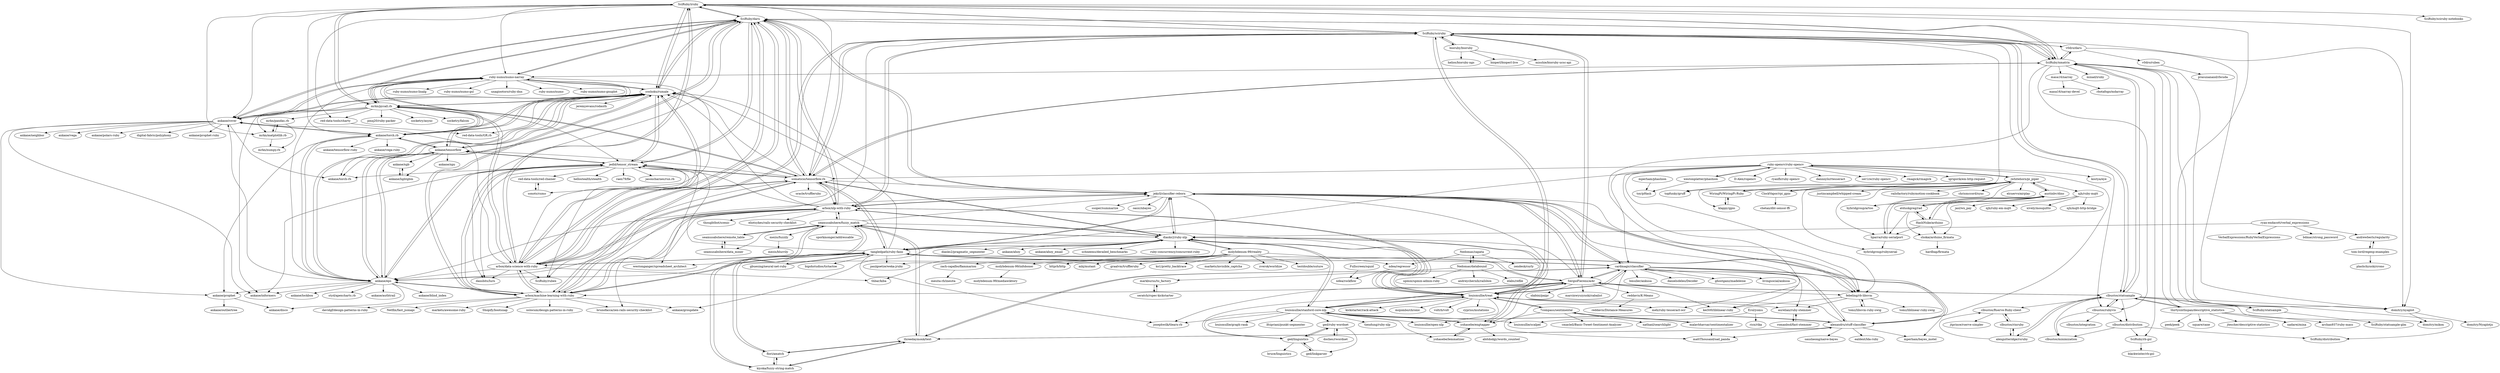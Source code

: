 digraph G {
"SciRuby/iruby" -> "SciRuby/daru"
"SciRuby/iruby" -> "SciRuby/sciruby"
"SciRuby/iruby" -> "SciRuby/nmatrix"
"SciRuby/iruby" -> "SciRuby/sciruby-notebooks"
"SciRuby/iruby" -> "yoshoku/rumale"
"SciRuby/iruby" -> "ruby-numo/numo-narray"
"SciRuby/iruby" -> "mrkn/pycall.rb"
"SciRuby/iruby" -> "ankane/rover"
"SciRuby/iruby" -> "domitry/nyaplot"
"SciRuby/iruby" -> "arbox/data-science-with-ruby"
"SciRuby/iruby" -> "SciRuby/statsample"
"SciRuby/iruby" -> "ankane/torch.rb"
"SciRuby/iruby" -> "red-data-tools/charty"
"SciRuby/iruby" -> "somaticio/tensorflow.rb"
"SciRuby/iruby" -> "mrkn/matplotlib.rb"
"somaticio/tensorflow.rb" -> "jedld/tensor_stream"
"somaticio/tensorflow.rb" -> "arbox/nlp-with-ruby"
"somaticio/tensorflow.rb" -> "arbox/machine-learning-with-ruby"
"somaticio/tensorflow.rb" -> "tangledpath/ruby-fann"
"somaticio/tensorflow.rb" -> "SciRuby/daru"
"somaticio/tensorflow.rb" -> "yoshoku/rumale"
"somaticio/tensorflow.rb" -> "diasks2/ruby-nlp"
"somaticio/tensorflow.rb" -> "arbox/data-science-with-ruby"
"somaticio/tensorflow.rb" -> "SciRuby/sciruby"
"somaticio/tensorflow.rb" -> "mrkn/pycall.rb"
"somaticio/tensorflow.rb" -> "SciRuby/nmatrix"
"somaticio/tensorflow.rb" -> "ankane/tensorflow"
"somaticio/tensorflow.rb" -> "jekyll/classifier-reborn"
"somaticio/tensorflow.rb" -> "oracle/truffleruby" ["e"=1]
"somaticio/tensorflow.rb" -> "SciRuby/rubex" ["e"=1]
"SciRuby/daru" -> "arbox/data-science-with-ruby"
"SciRuby/daru" -> "yoshoku/rumale"
"SciRuby/daru" -> "SciRuby/iruby"
"SciRuby/daru" -> "ankane/rover"
"SciRuby/daru" -> "ruby-numo/numo-narray"
"SciRuby/daru" -> "mrkn/pycall.rb"
"SciRuby/daru" -> "jedld/tensor_stream"
"SciRuby/daru" -> "SciRuby/sciruby"
"SciRuby/daru" -> "arbox/machine-learning-with-ruby"
"SciRuby/daru" -> "ankane/eps"
"SciRuby/daru" -> "dansbits/lurn"
"SciRuby/daru" -> "somaticio/tensorflow.rb"
"SciRuby/daru" -> "arbox/nlp-with-ruby"
"SciRuby/daru" -> "SciRuby/nmatrix"
"SciRuby/daru" -> "jekyll/classifier-reborn"
"ankane/lightgbm" -> "ankane/xgb"
"ankane/tensorflow" -> "yoshoku/rumale"
"ankane/tensorflow" -> "ankane/torch.rb"
"ankane/tensorflow" -> "ankane/eps"
"ankane/tensorflow" -> "ankane/npy"
"ankane/tensorflow" -> "ankane/torch-rb"
"ankane/tensorflow" -> "ankane/xgb"
"ankane/tensorflow" -> "jedld/tensor_stream"
"ankane/tensorflow" -> "ruby-numo/numo-narray"
"ankane/tensorflow" -> "ankane/lightgbm"
"ankane/xgb" -> "ankane/lightgbm"
"tom-lord/regexp-examples" -> "andrewberls/regularity"
"tom-lord/regexp-examples" -> "plashchynski/crono" ["e"=1]
"ruby-numo/numo-narray" -> "sonots/cumo"
"ruby-numo/numo-narray" -> "ankane/rover"
"ruby-numo/numo-narray" -> "ruby-numo/numo-gnuplot"
"ruby-numo/numo-narray" -> "ruby-numo/numo-linalg"
"ruby-numo/numo-narray" -> "yoshoku/rumale"
"ruby-numo/numo-narray" -> "ankane/torch.rb"
"ruby-numo/numo-narray" -> "ruby-numo/numo-gsl"
"ruby-numo/numo-narray" -> "SciRuby/daru"
"ruby-numo/numo-narray" -> "unagiootoro/ruby-dnn"
"ruby-numo/numo-narray" -> "ruby-numo/numo"
"ruby-numo/numo-narray" -> "mrkn/pycall.rb"
"ruby-numo/numo-narray" -> "ankane/tensorflow"
"ankane/torch.rb" -> "yoshoku/rumale"
"ankane/torch.rb" -> "ankane/tensorflow-ruby"
"ankane/torch.rb" -> "ankane/tensorflow"
"ankane/torch.rb" -> "ankane/eps"
"ankane/torch.rb" -> "ruby-numo/numo-narray"
"ankane/torch.rb" -> "ankane/rover"
"ankane/torch.rb" -> "ankane/vega-ruby"
"ankane/torch.rb" -> "ankane/prophet"
"arbox/machine-learning-with-ruby" -> "arbox/data-science-with-ruby"
"arbox/machine-learning-with-ruby" -> "arbox/nlp-with-ruby"
"arbox/machine-learning-with-ruby" -> "yoshoku/rumale"
"arbox/machine-learning-with-ruby" -> "somaticio/tensorflow.rb"
"arbox/machine-learning-with-ruby" -> "ankane/eps"
"arbox/machine-learning-with-ruby" -> "tangledpath/ruby-fann"
"arbox/machine-learning-with-ruby" -> "SciRuby/daru"
"arbox/machine-learning-with-ruby" -> "brunofacca/zen-rails-security-checklist" ["e"=1]
"arbox/machine-learning-with-ruby" -> "nslocum/design-patterns-in-ruby" ["e"=1]
"arbox/machine-learning-with-ruby" -> "davidgf/design-patterns-in-ruby" ["e"=1]
"arbox/machine-learning-with-ruby" -> "jedld/tensor_stream"
"arbox/machine-learning-with-ruby" -> "Netflix/fast_jsonapi" ["e"=1]
"arbox/machine-learning-with-ruby" -> "markets/awesome-ruby" ["e"=1]
"arbox/machine-learning-with-ruby" -> "ankane/groupdate" ["e"=1]
"arbox/machine-learning-with-ruby" -> "Shopify/bootsnap" ["e"=1]
"tangledpath/ruby-fann" -> "gbuesing/neural-net-ruby"
"tangledpath/ruby-fann" -> "josephwilk/tlearn-rb"
"tangledpath/ruby-fann" -> "SergioFierens/ai4r"
"tangledpath/ruby-fann" -> "jekyll/classifier-reborn"
"tangledpath/ruby-fann" -> "somaticio/tensorflow.rb"
"tangledpath/ruby-fann" -> "arbox/machine-learning-with-ruby"
"tangledpath/ruby-fann" -> "febeling/rb-libsvm"
"tangledpath/ruby-fann" -> "bigohstudios/tictactoe"
"tangledpath/ruby-fann" -> "ankane/eps"
"tangledpath/ruby-fann" -> "diasks2/ruby-nlp"
"tangledpath/ruby-fann" -> "cardmagic/classifier"
"tangledpath/ruby-fann" -> "yoshoku/rumale"
"tangledpath/ruby-fann" -> "jedld/tensor_stream"
"tangledpath/ruby-fann" -> "arbox/data-science-with-ruby"
"tangledpath/ruby-fann" -> "paulgoetze/weka-jruby"
"ruby-opencv/ruby-opencv" -> "meh/ruby-tesseract-ocr" ["e"=1]
"ruby-opencv/ruby-opencv" -> "D-Alex/ropencv"
"ruby-opencv/ruby-opencv" -> "westonplatter/phashion"
"ruby-opencv/ruby-opencv" -> "ryanfb/ruby-opencv"
"ruby-opencv/ruby-opencv" -> "dannnylo/rtesseract" ["e"=1]
"ruby-opencv/ruby-opencv" -> "jwhitehorn/pi_piper"
"ruby-opencv/ruby-opencv" -> "ser1zw/ruby-opencv"
"ruby-opencv/ruby-opencv" -> "rmagick/rmagick" ["e"=1]
"ruby-opencv/ruby-opencv" -> "cardmagic/classifier"
"ruby-opencv/ruby-opencv" -> "febeling/rb-libsvm"
"ruby-opencv/ruby-opencv" -> "igrigorik/em-http-request" ["e"=1]
"ruby-opencv/ruby-opencv" -> "somaticio/tensorflow.rb"
"ruby-opencv/ruby-opencv" -> "tangledpath/ruby-fann"
"ruby-opencv/ruby-opencv" -> "kostya/eye" ["e"=1]
"ruby-opencv/ruby-opencv" -> "alexandru/stuff-classifier"
"louismullie/treat" -> "louismullie/stanford-core-nlp"
"louismullie/treat" -> "diasks2/ruby-nlp"
"louismullie/treat" -> "arbox/nlp-with-ruby"
"louismullie/treat" -> "ged/linguistics"
"louismullie/treat" -> "SergioFierens/ai4r"
"louismullie/treat" -> "cardmagic/classifier"
"louismullie/treat" -> "SciRuby/sciruby"
"louismullie/treat" -> "aurelian/ruby-stemmer"
"louismullie/treat" -> "louismullie/open-nlp"
"louismullie/treat" -> "meh/ruby-tesseract-ocr" ["e"=1]
"louismullie/treat" -> "kickstarter/rack-attack" ["e"=1]
"louismullie/treat" -> "mojombo/chronic" ["e"=1]
"louismullie/treat" -> "voltrb/volt" ["e"=1]
"louismullie/treat" -> "cypriss/mutations" ["e"=1]
"louismullie/treat" -> "7compass/sentimental"
"westonplatter/phashion" -> "ruby-opencv/ruby-opencv"
"westonplatter/phashion" -> "toy/pHash"
"mrkn/pycall.rb" -> "mrkn/pandas.rb"
"mrkn/pycall.rb" -> "SciRuby/daru"
"mrkn/pycall.rb" -> "ruby-numo/numo-narray"
"mrkn/pycall.rb" -> "yoshoku/rumale"
"mrkn/pycall.rb" -> "arbox/data-science-with-ruby"
"mrkn/pycall.rb" -> "somaticio/tensorflow.rb"
"mrkn/pycall.rb" -> "mrkn/matplotlib.rb"
"mrkn/pycall.rb" -> "pmq20/ruby-packer" ["e"=1]
"mrkn/pycall.rb" -> "ankane/torch.rb"
"mrkn/pycall.rb" -> "SciRuby/iruby"
"mrkn/pycall.rb" -> "red-data-tools/charty"
"mrkn/pycall.rb" -> "socketry/async" ["e"=1]
"mrkn/pycall.rb" -> "ankane/rover"
"mrkn/pycall.rb" -> "socketry/falcon" ["e"=1]
"mrkn/pycall.rb" -> "jedld/tensor_stream"
"jwhitehorn/pi_piper" -> "WiringPi/WiringPi-Ruby"
"jwhitehorn/pi_piper" -> "ClockVapor/rpi_gpio"
"jwhitehorn/pi_piper" -> "klappy/gpio"
"jwhitehorn/pi_piper" -> "hybridgroup/artoo" ["e"=1]
"jwhitehorn/pi_piper" -> "austinbv/dino"
"jwhitehorn/pi_piper" -> "ruby-opencv/ruby-opencv"
"jwhitehorn/pi_piper" -> "justincampbell/whipped-cream"
"jwhitehorn/pi_piper" -> "topfunky/gruff" ["e"=1]
"jwhitehorn/pi_piper" -> "hparra/ruby-serialport"
"jwhitehorn/pi_piper" -> "njh/ruby-mqtt"
"jwhitehorn/pi_piper" -> "hybridgroup/rubyserial"
"jwhitehorn/pi_piper" -> "railsfactory/rubymotion-cookbook" ["e"=1]
"jwhitehorn/pi_piper" -> "chrismccord/sync" ["e"=1]
"jwhitehorn/pi_piper" -> "elcuervo/airplay" ["e"=1]
"arbox/data-science-with-ruby" -> "arbox/machine-learning-with-ruby"
"arbox/data-science-with-ruby" -> "SciRuby/daru"
"arbox/data-science-with-ruby" -> "arbox/nlp-with-ruby"
"arbox/data-science-with-ruby" -> "yoshoku/rumale"
"arbox/data-science-with-ruby" -> "mrkn/pycall.rb"
"arbox/data-science-with-ruby" -> "somaticio/tensorflow.rb"
"arbox/data-science-with-ruby" -> "ankane/eps"
"arbox/data-science-with-ruby" -> "jedld/tensor_stream"
"arbox/data-science-with-ruby" -> "SciRuby/sciruby"
"arbox/data-science-with-ruby" -> "SciRuby/iruby"
"arbox/data-science-with-ruby" -> "SciRuby/rubex" ["e"=1]
"arbox/data-science-with-ruby" -> "dansbits/lurn"
"arbox/data-science-with-ruby" -> "tangledpath/ruby-fann"
"arbox/data-science-with-ruby" -> "ankane/rover"
"arbox/data-science-with-ruby" -> "thbar/kiba" ["e"=1]
"arbox/nlp-with-ruby" -> "diasks2/ruby-nlp"
"arbox/nlp-with-ruby" -> "arbox/machine-learning-with-ruby"
"arbox/nlp-with-ruby" -> "arbox/data-science-with-ruby"
"arbox/nlp-with-ruby" -> "somaticio/tensorflow.rb"
"arbox/nlp-with-ruby" -> "louismullie/treat"
"arbox/nlp-with-ruby" -> "brunofacca/zen-rails-security-checklist" ["e"=1]
"arbox/nlp-with-ruby" -> "jekyll/classifier-reborn"
"arbox/nlp-with-ruby" -> "SciRuby/daru"
"arbox/nlp-with-ruby" -> "ankane/eps"
"arbox/nlp-with-ruby" -> "jedld/tensor_stream"
"arbox/nlp-with-ruby" -> "eliotsykes/rails-security-checklist" ["e"=1]
"arbox/nlp-with-ruby" -> "seamusabshere/fuzzy_match"
"arbox/nlp-with-ruby" -> "SciRuby/sciruby"
"arbox/nlp-with-ruby" -> "yoshoku/rumale"
"arbox/nlp-with-ruby" -> "thoughtbot/scenic" ["e"=1]
"SergioFierens/ai4r" -> "tangledpath/ruby-fann"
"SergioFierens/ai4r" -> "louismullie/treat"
"SergioFierens/ai4r" -> "clbustos/statsample"
"SergioFierens/ai4r" -> "cardmagic/classifier"
"SergioFierens/ai4r" -> "SciRuby/sciruby"
"SergioFierens/ai4r" -> "febeling/rb-libsvm"
"SergioFierens/ai4r" -> "marcinwyszynski/cabalist"
"SergioFierens/ai4r" -> "reddavis/K-Means"
"SergioFierens/ai4r" -> "jekyll/classifier-reborn"
"SergioFierens/ai4r" -> "louismullie/stanford-core-nlp"
"SergioFierens/ai4r" -> "diasks2/ruby-nlp"
"SergioFierens/ai4r" -> "olabini/paipr"
"SergioFierens/ai4r" -> "josephwilk/tlearn-rb"
"SergioFierens/ai4r" -> "kei500/liblinear-ruby"
"SergioFierens/ai4r" -> "arbox/machine-learning-with-ruby"
"alexandru/stuff-classifier" -> "cardmagic/classifier"
"alexandru/stuff-classifier" -> "jekyll/classifier-reborn"
"alexandru/stuff-classifier" -> "ealdent/lda-ruby"
"alexandru/stuff-classifier" -> "threedaymonk/text"
"alexandru/stuff-classifier" -> "mperham/bayes_motel"
"alexandru/stuff-classifier" -> "sausheong/naive-bayes"
"alexandru/stuff-classifier" -> "louismullie/treat"
"alexandru/stuff-classifier" -> "louismullie/stanford-core-nlp"
"alexandru/stuff-classifier" -> "mattThousand/sad_panda"
"yohasebe/engtagger" -> "yohasebe/lemmatizer"
"yohasebe/engtagger" -> "louismullie/stanford-core-nlp"
"yohasebe/engtagger" -> "abitdodgy/words_counted"
"yohasebe/engtagger" -> "diasks2/ruby-nlp"
"clbustos/statsample" -> "clbustos/rubyvis"
"clbustos/statsample" -> "clbustos/distribution"
"clbustos/statsample" -> "SciRuby/sciruby"
"clbustos/statsample" -> "thirtysixthspan/descriptive_statistics"
"clbustos/statsample" -> "alexgutteridge/rsruby"
"clbustos/statsample" -> "SciRuby/nmatrix"
"clbustos/statsample" -> "SciRuby/statsample"
"clbustos/statsample" -> "domitry/mikon"
"clbustos/statsample" -> "SergioFierens/ai4r"
"clbustos/statsample" -> "clbustos/minimization"
"clbustos/statsample" -> "domitry/nyaplot"
"clbustos/statsample" -> "clbustos/Rserve-Ruby-client"
"SciRuby/nmatrix" -> "SciRuby/sciruby"
"SciRuby/nmatrix" -> "v0dro/daru"
"SciRuby/nmatrix" -> "domitry/nyaplot"
"SciRuby/nmatrix" -> "clbustos/statsample"
"SciRuby/nmatrix" -> "SciRuby/statsample"
"SciRuby/nmatrix" -> "SciRuby/iruby"
"SciRuby/nmatrix" -> "masa16/narray"
"SciRuby/nmatrix" -> "SciRuby/rb-gsl"
"SciRuby/nmatrix" -> "ruby-numo/numo-narray"
"SciRuby/nmatrix" -> "SciRuby/daru"
"SciRuby/nmatrix" -> "somaticio/tensorflow.rb"
"SciRuby/nmatrix" -> "minad/iruby"
"SciRuby/nmatrix" -> "SciRuby/distribution"
"SciRuby/nmatrix" -> "clbustos/rubyvis"
"SciRuby/nmatrix" -> "febeling/rb-libsvm"
"SciRuby/sciruby" -> "SciRuby/nmatrix"
"SciRuby/sciruby" -> "clbustos/statsample"
"SciRuby/sciruby" -> "SciRuby/daru"
"SciRuby/sciruby" -> "SciRuby/iruby"
"SciRuby/sciruby" -> "clbustos/rubyvis"
"SciRuby/sciruby" -> "SergioFierens/ai4r"
"SciRuby/sciruby" -> "domitry/nyaplot"
"SciRuby/sciruby" -> "louismullie/treat"
"SciRuby/sciruby" -> "v0dro/daru"
"SciRuby/sciruby" -> "somaticio/tensorflow.rb"
"SciRuby/sciruby" -> "arbox/data-science-with-ruby"
"SciRuby/sciruby" -> "bioruby/bioruby"
"SciRuby/sciruby" -> "arbox/nlp-with-ruby"
"SciRuby/sciruby" -> "arbox/machine-learning-with-ruby"
"SciRuby/sciruby" -> "topfunky/gruff" ["e"=1]
"molybdenum-99/reality" -> "molybdenum-99/infoboxer"
"molybdenum-99/reality" -> "diasks2/ruby-nlp"
"molybdenum-99/reality" -> "westonganger/spreadsheet_architect" ["e"=1]
"molybdenum-99/reality" -> "zverok/worldize" ["e"=1]
"molybdenum-99/reality" -> "testdouble/suture" ["e"=1]
"molybdenum-99/reality" -> "httprb/http" ["e"=1]
"molybdenum-99/reality" -> "mbj/mutant" ["e"=1]
"molybdenum-99/reality" -> "graalvm/truffleruby" ["e"=1]
"molybdenum-99/reality" -> "thbar/kiba" ["e"=1]
"molybdenum-99/reality" -> "zach-capalbo/flammarion"
"molybdenum-99/reality" -> "ndea/regressor"
"molybdenum-99/reality" -> "ko1/pretty_backtrace" ["e"=1]
"molybdenum-99/reality" -> "markets/invisible_captcha" ["e"=1]
"mrkn/pandas.rb" -> "mrkn/numpy.rb"
"mrkn/pandas.rb" -> "mrkn/matplotlib.rb"
"gbuesing/neural-net-ruby" -> "tangledpath/ruby-fann"
"bioruby/bioruby" -> "bioperl/bioperl-live" ["e"=1]
"bioruby/bioruby" -> "misshie/bioruby-ucsc-api"
"bioruby/bioruby" -> "SciRuby/sciruby"
"bioruby/bioruby" -> "helios/bioruby-ngs"
"diasks2/ruby-nlp" -> "arbox/nlp-with-ruby"
"diasks2/ruby-nlp" -> "louismullie/treat"
"diasks2/ruby-nlp" -> "jekyll/classifier-reborn"
"diasks2/ruby-nlp" -> "yohasebe/engtagger"
"diasks2/ruby-nlp" -> "ankane/groupdate" ["e"=1]
"diasks2/ruby-nlp" -> "louismullie/stanford-core-nlp"
"diasks2/ruby-nlp" -> "ankane/ahoy" ["e"=1]
"diasks2/ruby-nlp" -> "somaticio/tensorflow.rb"
"diasks2/ruby-nlp" -> "molybdenum-99/reality"
"diasks2/ruby-nlp" -> "ankane/ahoy_email" ["e"=1]
"diasks2/ruby-nlp" -> "tangledpath/ruby-fann"
"diasks2/ruby-nlp" -> "schneems/derailed_benchmarks" ["e"=1]
"diasks2/ruby-nlp" -> "ruby-concurrency/concurrent-ruby" ["e"=1]
"diasks2/ruby-nlp" -> "diasks2/pragmatic_segmenter" ["e"=1]
"diasks2/ruby-nlp" -> "seamusabshere/fuzzy_match"
"7compass/sentimental" -> "malavbhavsar/sentimentalizer"
"7compass/sentimental" -> "mattThousand/sad_panda"
"7compass/sentimental" -> "louismullie/treat"
"7compass/sentimental" -> "cmaclell/Basic-Tweet-Sentiment-Analyzer"
"7compass/sentimental" -> "nathanl/searchlight" ["e"=1]
"kiyoka/fuzzy-string-match" -> "flori/amatch"
"kiyoka/fuzzy-string-match" -> "seamusabshere/fuzzy_match"
"kiyoka/fuzzy-string-match" -> "threedaymonk/text"
"ankane/eps" -> "yoshoku/rumale"
"ankane/eps" -> "ankane/disco" ["e"=1]
"ankane/eps" -> "ankane/torch.rb"
"ankane/eps" -> "ankane/tensorflow"
"ankane/eps" -> "jedld/tensor_stream"
"ankane/eps" -> "ankane/prophet"
"ankane/eps" -> "ankane/lockbox" ["e"=1]
"ankane/eps" -> "arbox/machine-learning-with-ruby"
"ankane/eps" -> "ankane/rover"
"ankane/eps" -> "styd/apexcharts.rb" ["e"=1]
"ankane/eps" -> "ankane/authtrail" ["e"=1]
"ankane/eps" -> "SciRuby/daru"
"ankane/eps" -> "ankane/blind_index" ["e"=1]
"ankane/eps" -> "ruby-numo/numo-narray"
"ankane/eps" -> "ankane/informers" ["e"=1]
"louismullie/stanford-core-nlp" -> "louismullie/treat"
"louismullie/stanford-core-nlp" -> "louismullie/open-nlp"
"louismullie/stanford-core-nlp" -> "yohasebe/engtagger"
"louismullie/stanford-core-nlp" -> "ged/linguistics"
"louismullie/stanford-core-nlp" -> "diasks2/ruby-nlp"
"louismullie/stanford-core-nlp" -> "tiendung/ruby-nlp"
"louismullie/stanford-core-nlp" -> "louismullie/graph-rank"
"louismullie/stanford-core-nlp" -> "lfcipriani/punkt-segmenter"
"louismullie/stanford-core-nlp" -> "SergioFierens/ai4r"
"louismullie/stanford-core-nlp" -> "josephwilk/tlearn-rb"
"louismullie/stanford-core-nlp" -> "louismullie/scalpel"
"louismullie/stanford-core-nlp" -> "yohasebe/lemmatizer"
"louismullie/stanford-core-nlp" -> "ged/ruby-wordnet"
"louismullie/stanford-core-nlp" -> "alexandru/stuff-classifier"
"clbustos/Rserve-Ruby-client" -> "jtprince/rserve-simpler"
"clbustos/Rserve-Ruby-client" -> "clbustos/rinruby"
"ryan-endacott/verbal_expressions" -> "VerbalExpressions/RubyVerbalExpressions"
"ryan-endacott/verbal_expressions" -> "andrewberls/regularity"
"ryan-endacott/verbal_expressions" -> "bdmac/strong_password" ["e"=1]
"ryan-endacott/verbal_expressions" -> "diasks2/ruby-nlp"
"Nedomas/databound" -> "Nedomas/zapata"
"Nedomas/databound" -> "elabs/refile" ["e"=1]
"Nedomas/databound" -> "upmin/upmin-admin-ruby" ["e"=1]
"Nedomas/databound" -> "markburns/to_factory"
"Nedomas/databound" -> "andreychernih/railsbox" ["e"=1]
"seamusabshere/fuzzy_match" -> "flori/amatch"
"seamusabshere/fuzzy_match" -> "seamusabshere/remote_table"
"seamusabshere/fuzzy_match" -> "kiyoka/fuzzy-string-match"
"seamusabshere/fuzzy_match" -> "threedaymonk/text"
"seamusabshere/fuzzy_match" -> "diasks2/ruby-nlp"
"seamusabshere/fuzzy_match" -> "arbox/nlp-with-ruby"
"seamusabshere/fuzzy_match" -> "seamusabshere/data_miner"
"seamusabshere/fuzzy_match" -> "jekyll/classifier-reborn"
"seamusabshere/fuzzy_match" -> "mezis/fuzzily"
"seamusabshere/fuzzy_match" -> "louismullie/treat"
"seamusabshere/fuzzy_match" -> "sporkmonger/addressable" ["e"=1]
"seamusabshere/remote_table" -> "seamusabshere/data_miner"
"seamusabshere/remote_table" -> "seamusabshere/fuzzy_match"
"mezis/fuzzily" -> "mezis/blurrily"
"molybdenum-99/infoboxer" -> "molybdenum-99/mediawiktory"
"Nedomas/zapata" -> "Nedomas/databound"
"Nedomas/zapata" -> "ndea/regressor"
"Nedomas/zapata" -> "zendesk/curly" ["e"=1]
"aurelian/ruby-stemmer" -> "romanbsd/fast-stemmer"
"yoshoku/rumale" -> "ankane/eps"
"yoshoku/rumale" -> "ankane/torch.rb"
"yoshoku/rumale" -> "SciRuby/daru"
"yoshoku/rumale" -> "ankane/tensorflow"
"yoshoku/rumale" -> "ruby-numo/numo-narray"
"yoshoku/rumale" -> "jedld/tensor_stream"
"yoshoku/rumale" -> "ankane/torch-rb"
"yoshoku/rumale" -> "ankane/rover"
"yoshoku/rumale" -> "arbox/machine-learning-with-ruby"
"yoshoku/rumale" -> "ankane/informers" ["e"=1]
"yoshoku/rumale" -> "mrkn/pycall.rb"
"yoshoku/rumale" -> "arbox/data-science-with-ruby"
"yoshoku/rumale" -> "red-data-tools/GR.rb"
"yoshoku/rumale" -> "jeremyevans/rodauth" ["e"=1]
"yoshoku/rumale" -> "SciRuby/iruby"
"Erol/yomu" -> "ricn/rika"
"Erol/yomu" -> "louismullie/scalpel"
"WiringPi/WiringPi-Ruby" -> "klappy/gpio"
"WiringPi/WiringPi-Ruby" -> "jwhitehorn/pi_piper"
"thirtysixthspan/descriptive_statistics" -> "clbustos/statsample"
"thirtysixthspan/descriptive_statistics" -> "jtescher/descriptive-statistics"
"thirtysixthspan/descriptive_statistics" -> "nadarei/mina" ["e"=1]
"thirtysixthspan/descriptive_statistics" -> "archan937/ruby-mass" ["e"=1]
"thirtysixthspan/descriptive_statistics" -> "SciRuby/nmatrix"
"thirtysixthspan/descriptive_statistics" -> "peek/peek" ["e"=1]
"thirtysixthspan/descriptive_statistics" -> "square/cane" ["e"=1]
"andrewberls/regularity" -> "tom-lord/regexp-examples"
"seamusabshere/data_miner" -> "seamusabshere/remote_table"
"SciRuby/rb-gsl" -> "blackwinter/rb-gsl"
"alexgutteridge/rsruby" -> "clbustos/rinruby"
"alexgutteridge/rsruby" -> "clbustos/statsample"
"alexgutteridge/rsruby" -> "clbustos/Rserve-Ruby-client"
"atduskgreg/rad" -> "HashNuke/arduino"
"atduskgreg/rad" -> "austinbv/dino"
"atduskgreg/rad" -> "hparra/ruby-serialport"
"atduskgreg/rad" -> "shokai/arduino_firmata"
"klappy/gpio" -> "WiringPi/WiringPi-Ruby"
"zach-capalbo/flammarion" -> "inesita-rb/inesita" ["e"=1]
"malavbhavsar/sentimentalizer" -> "mattThousand/sad_panda"
"malavbhavsar/sentimentalizer" -> "7compass/sentimental"
"sonots/cumo" -> "red-data-tools/red-chainer"
"clbustos/rinruby" -> "clbustos/Rserve-Ruby-client"
"clbustos/rinruby" -> "alexgutteridge/rsruby"
"njh/ruby-mqtt" -> "njh/ruby-em-mqtt"
"njh/ruby-mqtt" -> "xively/mosquitto"
"njh/ruby-mqtt" -> "njh/mqtt-http-bridge" ["e"=1]
"njh/ruby-mqtt" -> "jasl/wx_pay" ["e"=1]
"ankane/rover" -> "ankane/vega"
"ankane/rover" -> "ruby-numo/numo-narray"
"ankane/rover" -> "ankane/informers" ["e"=1]
"ankane/rover" -> "SciRuby/daru"
"ankane/rover" -> "ankane/prophet"
"ankane/rover" -> "yoshoku/rumale"
"ankane/rover" -> "ankane/polars-ruby" ["e"=1]
"ankane/rover" -> "digital-fabric/polyphony" ["e"=1]
"ankane/rover" -> "ankane/prophet-ruby"
"ankane/rover" -> "ankane/neighbor" ["e"=1]
"ankane/rover" -> "ankane/torch-rb"
"ankane/rover" -> "ankane/torch.rb"
"reddavis/K-Means" -> "reddavis/Distance-Measures"
"jedld/tensor_stream" -> "somaticio/tensorflow.rb"
"jedld/tensor_stream" -> "yoshoku/rumale"
"jedld/tensor_stream" -> "ankane/eps"
"jedld/tensor_stream" -> "SciRuby/daru"
"jedld/tensor_stream" -> "SciRuby/rubex" ["e"=1]
"jedld/tensor_stream" -> "ankane/tensorflow"
"jedld/tensor_stream" -> "ankane/torch-rb"
"jedld/tensor_stream" -> "hellostealth/stealth" ["e"=1]
"jedld/tensor_stream" -> "ankane/informers" ["e"=1]
"jedld/tensor_stream" -> "raen79/fie" ["e"=1]
"jedld/tensor_stream" -> "dansbits/lurn"
"jedld/tensor_stream" -> "arbox/machine-learning-with-ruby"
"jedld/tensor_stream" -> "red-data-tools/red-chainer"
"jedld/tensor_stream" -> "westonganger/spreadsheet_architect" ["e"=1]
"jedld/tensor_stream" -> "jasoncharnes/run.rb" ["e"=1]
"jekyll/classifier-reborn" -> "cardmagic/classifier"
"jekyll/classifier-reborn" -> "tangledpath/ruby-fann"
"jekyll/classifier-reborn" -> "alexandru/stuff-classifier"
"jekyll/classifier-reborn" -> "diasks2/ruby-nlp"
"jekyll/classifier-reborn" -> "febeling/rb-libsvm"
"jekyll/classifier-reborn" -> "oasic/nbayes"
"jekyll/classifier-reborn" -> "arbox/nlp-with-ruby"
"jekyll/classifier-reborn" -> "SciRuby/daru"
"jekyll/classifier-reborn" -> "ankane/eps"
"jekyll/classifier-reborn" -> "yoshoku/rumale"
"jekyll/classifier-reborn" -> "ssoper/summarize" ["e"=1]
"jekyll/classifier-reborn" -> "kei500/liblinear-ruby"
"jekyll/classifier-reborn" -> "SergioFierens/ai4r"
"jekyll/classifier-reborn" -> "yohasebe/engtagger"
"jekyll/classifier-reborn" -> "paulgoetze/weka-jruby"
"clbustos/rubyvis" -> "clbustos/statsample"
"clbustos/rubyvis" -> "clbustos/minimization"
"clbustos/rubyvis" -> "clbustos/distribution"
"clbustos/rubyvis" -> "clbustos/integration"
"hparra/ruby-serialport" -> "hybridgroup/rubyserial"
"hparra/ruby-serialport" -> "austinbv/dino"
"shokai/arduino_firmata" -> "hardbap/firmata"
"ged/linguistics" -> "ged/linkparser"
"ged/linguistics" -> "ged/ruby-wordnet"
"ged/linguistics" -> "bruce/linguistics"
"austinbv/dino" -> "atduskgreg/rad"
"austinbv/dino" -> "HashNuke/arduino"
"austinbv/dino" -> "hparra/ruby-serialport"
"austinbv/dino" -> "shokai/arduino_firmata"
"austinbv/dino" -> "hybridgroup/artoo" ["e"=1]
"austinbv/dino" -> "jwhitehorn/pi_piper"
"masa16/narray" -> "rbotafogo/mdarray"
"masa16/narray" -> "masa16/narray-devel"
"cardmagic/classifier" -> "alexandru/stuff-classifier"
"cardmagic/classifier" -> "jekyll/classifier-reborn"
"cardmagic/classifier" -> "bmuller/ankusa"
"cardmagic/classifier" -> "febeling/rb-libsvm"
"cardmagic/classifier" -> "danielsdeleo/Decider" ["e"=1]
"cardmagic/classifier" -> "mperham/bayes_motel"
"cardmagic/classifier" -> "louismullie/treat"
"cardmagic/classifier" -> "ghostganz/madeleine"
"cardmagic/classifier" -> "SergioFierens/ai4r"
"cardmagic/classifier" -> "threedaymonk/text"
"cardmagic/classifier" -> "aurelian/ruby-stemmer"
"cardmagic/classifier" -> "yohasebe/engtagger"
"cardmagic/classifier" -> "tangledpath/ruby-fann"
"cardmagic/classifier" -> "livingsocial/ankusa"
"HashNuke/arduino" -> "atduskgreg/rad"
"HashNuke/arduino" -> "austinbv/dino"
"HashNuke/arduino" -> "hparra/ruby-serialport"
"HashNuke/arduino" -> "shokai/arduino_firmata"
"ged/ruby-wordnet" -> "doches/rwordnet"
"ged/ruby-wordnet" -> "ged/linkparser"
"ged/ruby-wordnet" -> "ged/linguistics"
"febeling/rb-libsvm" -> "tomz/libsvm-ruby-swig"
"febeling/rb-libsvm" -> "kei500/liblinear-ruby"
"febeling/rb-libsvm" -> "tomz/liblinear-ruby-swig"
"febeling/rb-libsvm" -> "aurelian/ruby-stemmer"
"febeling/rb-libsvm" -> "tangledpath/ruby-fann"
"Fullscreen/squid" -> "ndea/rockflow"
"tomz/libsvm-ruby-swig" -> "febeling/rb-libsvm"
"ClockVapor/rpi_gpio" -> "jwhitehorn/pi_piper"
"ClockVapor/rpi_gpio" -> "chetan/dht-sensor-ffi"
"threedaymonk/text" -> "flori/amatch"
"threedaymonk/text" -> "kiyoka/fuzzy-string-match"
"threedaymonk/text" -> "seamusabshere/fuzzy_match"
"threedaymonk/text" -> "alexandru/stuff-classifier"
"threedaymonk/text" -> "cardmagic/classifier"
"red-data-tools/charty" -> "red-data-tools/GR.rb"
"flori/amatch" -> "seamusabshere/fuzzy_match"
"flori/amatch" -> "kiyoka/fuzzy-string-match"
"flori/amatch" -> "threedaymonk/text"
"domitry/nyaplot" -> "domitry/mikon"
"domitry/nyaplot" -> "domitry/Nyaplotjs"
"clbustos/distribution" -> "SciRuby/rb-gsl"
"clbustos/distribution" -> "SciRuby/distribution"
"clbustos/distribution" -> "clbustos/minimization"
"ankane/prophet" -> "ankane/outliertree"
"ankane/prophet" -> "ankane/disco" ["e"=1]
"ndea/regressor" -> "ndea/rockflow"
"mrkn/matplotlib.rb" -> "mrkn/numpy.rb"
"mrkn/matplotlib.rb" -> "mrkn/pandas.rb"
"v0dro/daru" -> "v0dro/rubex"
"v0dro/daru" -> "SciRuby/nmatrix"
"v0dro/daru" -> "domitry/nyaplot"
"seratch/rspec-kickstarter" -> "markburns/to_factory"
"yohasebe/lemmatizer" -> "yohasebe/engtagger"
"ged/linkparser" -> "ged/linguistics"
"doches/rwordnet" -> "ged/ruby-wordnet"
"red-data-tools/red-chainer" -> "sonots/cumo"
"mperham/phashion" -> "toy/pHash"
"v0dro/rubex" -> "prasunanand/rbcuda"
"SciRuby/statsample" -> "SciRuby/statsample-glm"
"markburns/to_factory" -> "seratch/rspec-kickstarter"
"romanbsd/fast-stemmer" -> "aurelian/ruby-stemmer"
"SciRuby/iruby" ["l"="8.905,-29.537"]
"SciRuby/daru" ["l"="8.934,-29.543"]
"SciRuby/sciruby" ["l"="8.957,-29.522"]
"SciRuby/nmatrix" ["l"="8.926,-29.497"]
"SciRuby/sciruby-notebooks" ["l"="8.85,-29.513"]
"yoshoku/rumale" ["l"="8.919,-29.568"]
"ruby-numo/numo-narray" ["l"="8.871,-29.554"]
"mrkn/pycall.rb" ["l"="8.907,-29.579"]
"ankane/rover" ["l"="8.883,-29.582"]
"domitry/nyaplot" ["l"="8.903,-29.494"]
"arbox/data-science-with-ruby" ["l"="8.946,-29.556"]
"SciRuby/statsample" ["l"="8.882,-29.5"]
"ankane/torch.rb" ["l"="8.867,-29.571"]
"red-data-tools/charty" ["l"="8.895,-29.607"]
"somaticio/tensorflow.rb" ["l"="8.965,-29.541"]
"mrkn/matplotlib.rb" ["l"="8.875,-29.608"]
"jedld/tensor_stream" ["l"="8.935,-29.571"]
"arbox/nlp-with-ruby" ["l"="8.988,-29.532"]
"arbox/machine-learning-with-ruby" ["l"="8.967,-29.568"]
"tangledpath/ruby-fann" ["l"="9,-29.556"]
"diasks2/ruby-nlp" ["l"="9.034,-29.515"]
"ankane/tensorflow" ["l"="8.887,-29.553"]
"jekyll/classifier-reborn" ["l"="9.014,-29.536"]
"oracle/truffleruby" ["l"="8.449,-30.83"]
"SciRuby/rubex" ["l"="8.239,-30.852"]
"ankane/eps" ["l"="8.914,-29.554"]
"dansbits/lurn" ["l"="8.931,-29.603"]
"ankane/lightgbm" ["l"="8.836,-29.546"]
"ankane/xgb" ["l"="8.844,-29.556"]
"ankane/npy" ["l"="8.864,-29.528"]
"ankane/torch-rb" ["l"="8.89,-29.569"]
"tom-lord/regexp-examples" ["l"="8.988,-29.271"]
"andrewberls/regularity" ["l"="8.996,-29.304"]
"plashchynski/crono" ["l"="8.379,-30.451"]
"sonots/cumo" ["l"="8.83,-29.529"]
"ruby-numo/numo-gnuplot" ["l"="8.822,-29.551"]
"ruby-numo/numo-linalg" ["l"="8.83,-29.565"]
"ruby-numo/numo-gsl" ["l"="8.842,-29.568"]
"unagiootoro/ruby-dnn" ["l"="8.814,-29.563"]
"ruby-numo/numo" ["l"="8.81,-29.541"]
"ankane/tensorflow-ruby" ["l"="8.828,-29.589"]
"ankane/vega-ruby" ["l"="8.81,-29.586"]
"ankane/prophet" ["l"="8.848,-29.593"]
"brunofacca/zen-rails-security-checklist" ["l"="8.451,-30.743"]
"nslocum/design-patterns-in-ruby" ["l"="8.589,-30.749"]
"davidgf/design-patterns-in-ruby" ["l"="8.508,-30.812"]
"Netflix/fast_jsonapi" ["l"="8.548,-30.803"]
"markets/awesome-ruby" ["l"="8.807,-30.856"]
"ankane/groupdate" ["l"="8.544,-30.635"]
"Shopify/bootsnap" ["l"="8.448,-30.724"]
"gbuesing/neural-net-ruby" ["l"="8.998,-29.592"]
"josephwilk/tlearn-rb" ["l"="9.028,-29.588"]
"SergioFierens/ai4r" ["l"="9.018,-29.556"]
"febeling/rb-libsvm" ["l"="9.044,-29.542"]
"bigohstudios/tictactoe" ["l"="8.989,-29.606"]
"cardmagic/classifier" ["l"="9.072,-29.535"]
"paulgoetze/weka-jruby" ["l"="9.008,-29.576"]
"ruby-opencv/ruby-opencv" ["l"="9.147,-29.506"]
"meh/ruby-tesseract-ocr" ["l"="-24.848,23.061"]
"D-Alex/ropencv" ["l"="9.161,-29.473"]
"westonplatter/phashion" ["l"="9.208,-29.513"]
"ryanfb/ruby-opencv" ["l"="9.188,-29.472"]
"dannnylo/rtesseract" ["l"="-24.838,23.067"]
"jwhitehorn/pi_piper" ["l"="9.286,-29.47"]
"ser1zw/ruby-opencv" ["l"="9.18,-29.493"]
"rmagick/rmagick" ["l"="8.907,-30.623"]
"igrigorik/em-http-request" ["l"="8.894,-30.327"]
"kostya/eye" ["l"="8.571,-30.428"]
"alexandru/stuff-classifier" ["l"="9.099,-29.547"]
"louismullie/treat" ["l"="9.057,-29.56"]
"louismullie/stanford-core-nlp" ["l"="9.073,-29.592"]
"ged/linguistics" ["l"="9.082,-29.645"]
"aurelian/ruby-stemmer" ["l"="9.096,-29.57"]
"louismullie/open-nlp" ["l"="9.096,-29.596"]
"kickstarter/rack-attack" ["l"="8.591,-30.63"]
"mojombo/chronic" ["l"="8.817,-30.579"]
"voltrb/volt" ["l"="8.666,-30.552"]
"cypriss/mutations" ["l"="8.581,-30.446"]
"7compass/sentimental" ["l"="9.136,-29.601"]
"toy/pHash" ["l"="9.252,-29.536"]
"mrkn/pandas.rb" ["l"="8.878,-29.629"]
"pmq20/ruby-packer" ["l"="8.44,-30.69"]
"socketry/async" ["l"="8.355,-30.828"]
"socketry/falcon" ["l"="8.361,-30.811"]
"WiringPi/WiringPi-Ruby" ["l"="9.298,-29.445"]
"ClockVapor/rpi_gpio" ["l"="9.322,-29.458"]
"klappy/gpio" ["l"="9.293,-29.429"]
"hybridgroup/artoo" ["l"="8.649,-30.488"]
"austinbv/dino" ["l"="9.353,-29.482"]
"justincampbell/whipped-cream" ["l"="9.263,-29.442"]
"topfunky/gruff" ["l"="8.613,-30.59"]
"hparra/ruby-serialport" ["l"="9.339,-29.497"]
"njh/ruby-mqtt" ["l"="9.342,-29.411"]
"hybridgroup/rubyserial" ["l"="9.31,-29.499"]
"railsfactory/rubymotion-cookbook" ["l"="8.356,-29.077"]
"chrismccord/sync" ["l"="8.618,-30.444"]
"elcuervo/airplay" ["l"="8.65,-30.275"]
"thbar/kiba" ["l"="8.436,-30.65"]
"eliotsykes/rails-security-checklist" ["l"="8.383,-30.735"]
"seamusabshere/fuzzy_match" ["l"="9.06,-29.494"]
"thoughtbot/scenic" ["l"="8.47,-30.619"]
"clbustos/statsample" ["l"="8.927,-29.475"]
"marcinwyszynski/cabalist" ["l"="9.026,-29.606"]
"reddavis/K-Means" ["l"="9.005,-29.636"]
"olabini/paipr" ["l"="9.013,-29.615"]
"kei500/liblinear-ruby" ["l"="9.033,-29.567"]
"ealdent/lda-ruby" ["l"="9.163,-29.562"]
"threedaymonk/text" ["l"="9.091,-29.501"]
"mperham/bayes_motel" ["l"="9.121,-29.551"]
"sausheong/naive-bayes" ["l"="9.144,-29.554"]
"mattThousand/sad_panda" ["l"="9.147,-29.583"]
"yohasebe/engtagger" ["l"="9.052,-29.579"]
"yohasebe/lemmatizer" ["l"="9.06,-29.612"]
"abitdodgy/words_counted" ["l"="9.044,-29.641"]
"clbustos/rubyvis" ["l"="8.954,-29.469"]
"clbustos/distribution" ["l"="8.945,-29.441"]
"thirtysixthspan/descriptive_statistics" ["l"="8.899,-29.433"]
"alexgutteridge/rsruby" ["l"="8.87,-29.442"]
"domitry/mikon" ["l"="8.899,-29.463"]
"clbustos/minimization" ["l"="8.945,-29.455"]
"clbustos/Rserve-Ruby-client" ["l"="8.863,-29.422"]
"v0dro/daru" ["l"="8.886,-29.48"]
"masa16/narray" ["l"="8.931,-29.408"]
"SciRuby/rb-gsl" ["l"="8.926,-29.433"]
"minad/iruby" ["l"="8.856,-29.469"]
"SciRuby/distribution" ["l"="8.926,-29.455"]
"bioruby/bioruby" ["l"="8.961,-29.604"]
"molybdenum-99/reality" ["l"="9.093,-29.408"]
"molybdenum-99/infoboxer" ["l"="9.135,-29.378"]
"westonganger/spreadsheet_architect" ["l"="8.372,-30.694"]
"zverok/worldize" ["l"="20.358,4.173"]
"testdouble/suture" ["l"="8.397,-30.653"]
"httprb/http" ["l"="8.464,-30.71"]
"mbj/mutant" ["l"="8.519,-30.568"]
"graalvm/truffleruby" ["l"="8.393,-30.835"]
"zach-capalbo/flammarion" ["l"="9.099,-29.363"]
"ndea/regressor" ["l"="9.14,-29.308"]
"ko1/pretty_backtrace" ["l"="8.462,-30.434"]
"markets/invisible_captcha" ["l"="8.285,-30.724"]
"mrkn/numpy.rb" ["l"="8.864,-29.643"]
"bioperl/bioperl-live" ["l"="21.936,43.265"]
"misshie/bioruby-ucsc-api" ["l"="8.961,-29.636"]
"helios/bioruby-ngs" ["l"="8.947,-29.638"]
"ankane/ahoy" ["l"="8.503,-30.675"]
"ankane/ahoy_email" ["l"="8.365,-30.614"]
"schneems/derailed_benchmarks" ["l"="8.488,-30.617"]
"ruby-concurrency/concurrent-ruby" ["l"="8.591,-30.663"]
"diasks2/pragmatic_segmenter" ["l"="29.886,29.204"]
"malavbhavsar/sentimentalizer" ["l"="9.169,-29.606"]
"cmaclell/Basic-Tweet-Sentiment-Analyzer" ["l"="9.168,-29.632"]
"nathanl/searchlight" ["l"="8.578,-30.341"]
"kiyoka/fuzzy-string-match" ["l"="9.08,-29.475"]
"flori/amatch" ["l"="9.101,-29.475"]
"ankane/disco" ["l"="8.127,-30.688"]
"ankane/lockbox" ["l"="8.298,-30.722"]
"styd/apexcharts.rb" ["l"="8.222,-30.794"]
"ankane/authtrail" ["l"="8.252,-30.666"]
"ankane/blind_index" ["l"="8.21,-30.632"]
"ankane/informers" ["l"="8.108,-30.841"]
"tiendung/ruby-nlp" ["l"="9.112,-29.635"]
"louismullie/graph-rank" ["l"="9.108,-29.618"]
"lfcipriani/punkt-segmenter" ["l"="9.085,-29.624"]
"louismullie/scalpel" ["l"="9.128,-29.661"]
"ged/ruby-wordnet" ["l"="9.073,-29.664"]
"jtprince/rserve-simpler" ["l"="8.84,-29.398"]
"clbustos/rinruby" ["l"="8.84,-29.422"]
"ryan-endacott/verbal_expressions" ["l"="9.014,-29.379"]
"VerbalExpressions/RubyVerbalExpressions" ["l"="9.016,-29.344"]
"bdmac/strong_password" ["l"="8.405,-30.413"]
"Nedomas/databound" ["l"="9.207,-29.218"]
"Nedomas/zapata" ["l"="9.187,-29.25"]
"elabs/refile" ["l"="8.514,-30.515"]
"upmin/upmin-admin-ruby" ["l"="8.516,-30.434"]
"markburns/to_factory" ["l"="9.227,-29.184"]
"andreychernih/railsbox" ["l"="7.912,-30.658"]
"seamusabshere/remote_table" ["l"="9.056,-29.457"]
"seamusabshere/data_miner" ["l"="9.06,-29.436"]
"mezis/fuzzily" ["l"="9.161,-29.526"]
"sporkmonger/addressable" ["l"="8.692,-30.596"]
"mezis/blurrily" ["l"="9.202,-29.544"]
"molybdenum-99/mediawiktory" ["l"="9.156,-29.36"]
"zendesk/curly" ["l"="8.511,-30.333"]
"romanbsd/fast-stemmer" ["l"="9.123,-29.579"]
"red-data-tools/GR.rb" ["l"="8.907,-29.626"]
"jeremyevans/rodauth" ["l"="8.312,-30.796"]
"Erol/yomu" ["l"="9.161,-29.71"]
"ricn/rika" ["l"="9.177,-29.734"]
"jtescher/descriptive-statistics" ["l"="8.876,-29.388"]
"nadarei/mina" ["l"="8.792,-30.32"]
"archan937/ruby-mass" ["l"="7.619,24.951"]
"peek/peek" ["l"="8.619,-30.557"]
"square/cane" ["l"="8.705,-30.309"]
"blackwinter/rb-gsl" ["l"="8.91,-29.401"]
"atduskgreg/rad" ["l"="9.381,-29.483"]
"HashNuke/arduino" ["l"="9.374,-29.503"]
"shokai/arduino_firmata" ["l"="9.401,-29.494"]
"inesita-rb/inesita" ["l"="-23.526,-41.733"]
"red-data-tools/red-chainer" ["l"="8.852,-29.539"]
"njh/ruby-em-mqtt" ["l"="9.353,-29.384"]
"xively/mosquitto" ["l"="9.375,-29.397"]
"njh/mqtt-http-bridge" ["l"="-35.32,40.265"]
"jasl/wx_pay" ["l"="7.412,-31.112"]
"ankane/vega" ["l"="8.83,-29.619"]
"ankane/polars-ruby" ["l"="8.158,-30.898"]
"digital-fabric/polyphony" ["l"="8.174,-30.841"]
"ankane/prophet-ruby" ["l"="8.847,-29.628"]
"ankane/neighbor" ["l"="8.024,-30.763"]
"reddavis/Distance-Measures" ["l"="8.998,-29.668"]
"hellostealth/stealth" ["l"="8.143,-30.706"]
"raen79/fie" ["l"="8.278,-30.988"]
"jasoncharnes/run.rb" ["l"="8.273,-30.957"]
"oasic/nbayes" ["l"="9.01,-29.482"]
"ssoper/summarize" ["l"="20.217,2.864"]
"clbustos/integration" ["l"="8.97,-29.445"]
"hardbap/firmata" ["l"="9.432,-29.498"]
"ged/linkparser" ["l"="9.092,-29.674"]
"bruce/linguistics" ["l"="9.104,-29.663"]
"rbotafogo/mdarray" ["l"="8.937,-29.377"]
"masa16/narray-devel" ["l"="8.918,-29.378"]
"bmuller/ankusa" ["l"="9.128,-29.533"]
"danielsdeleo/Decider" ["l"="-2.232,-29.06"]
"ghostganz/madeleine" ["l"="9.108,-29.524"]
"livingsocial/ankusa" ["l"="9.116,-29.506"]
"doches/rwordnet" ["l"="9.072,-29.693"]
"tomz/libsvm-ruby-swig" ["l"="9.077,-29.553"]
"tomz/liblinear-ruby-swig" ["l"="9.046,-29.596"]
"Fullscreen/squid" ["l"="9.125,-29.234"]
"ndea/rockflow" ["l"="9.133,-29.267"]
"chetan/dht-sensor-ffi" ["l"="9.347,-29.445"]
"domitry/Nyaplotjs" ["l"="8.864,-29.486"]
"ankane/outliertree" ["l"="8.81,-29.61"]
"v0dro/rubex" ["l"="8.819,-29.461"]
"seratch/rspec-kickstarter" ["l"="9.239,-29.164"]
"mperham/phashion" ["l"="9.282,-29.555"]
"prasunanand/rbcuda" ["l"="8.784,-29.45"]
"SciRuby/statsample-glm" ["l"="8.843,-29.491"]
}